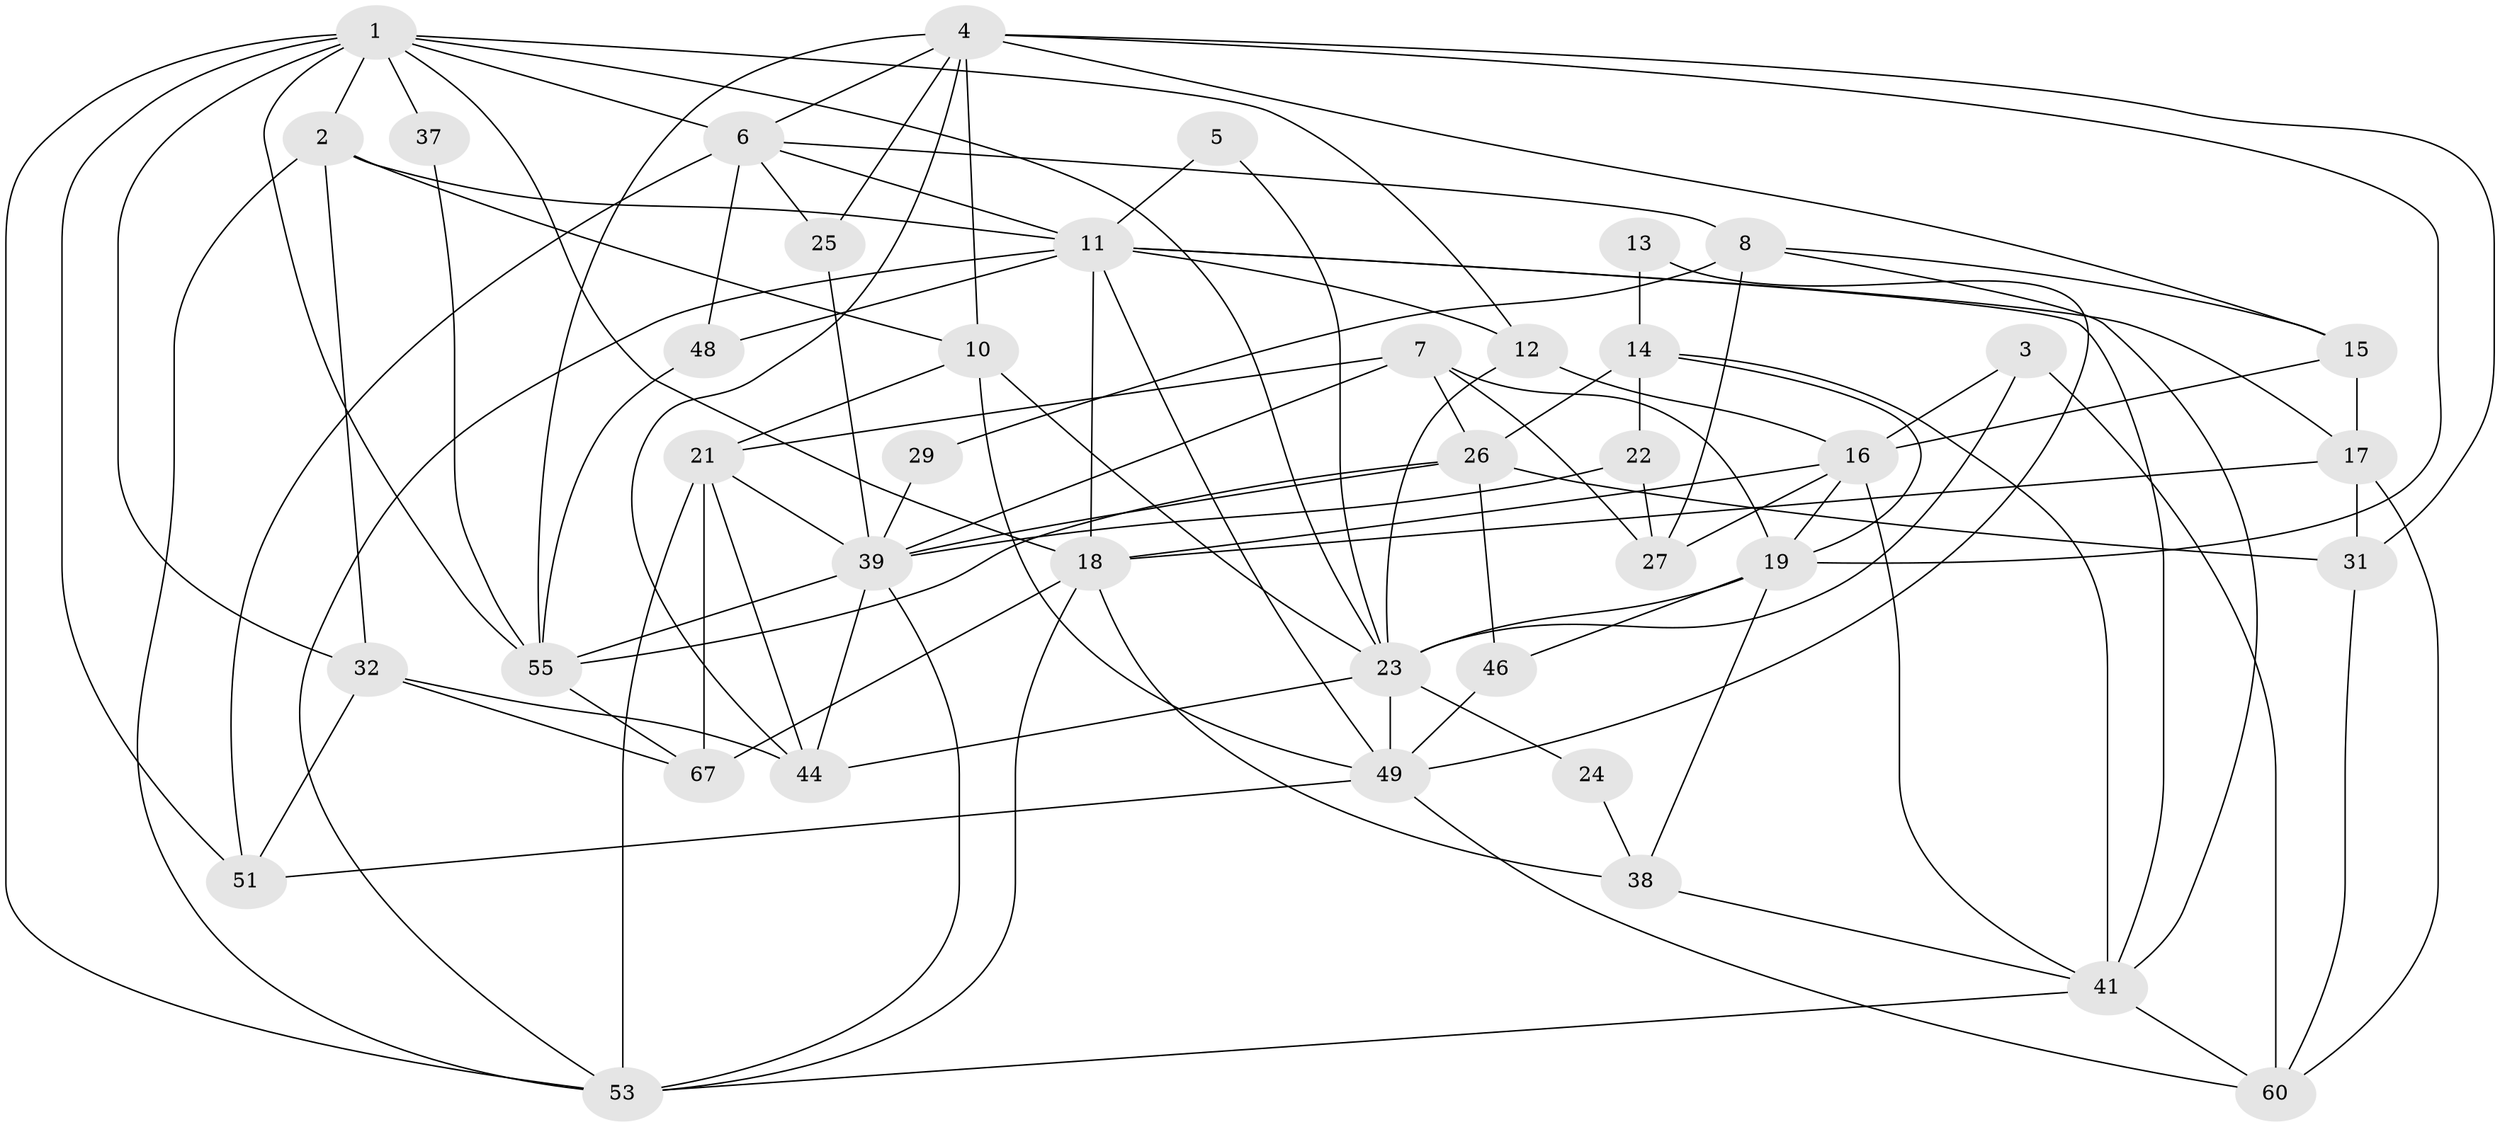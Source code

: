 // Generated by graph-tools (version 1.1) at 2025/23/03/03/25 07:23:59]
// undirected, 41 vertices, 106 edges
graph export_dot {
graph [start="1"]
  node [color=gray90,style=filled];
  1 [super="+35"];
  2 [super="+45"];
  3 [super="+40"];
  4 [super="+20"];
  5;
  6 [super="+66"];
  7 [super="+9"];
  8;
  10 [super="+47"];
  11 [super="+30"];
  12 [super="+64"];
  13;
  14 [super="+28"];
  15 [super="+50"];
  16 [super="+58"];
  17;
  18 [super="+33"];
  19 [super="+54"];
  21 [super="+42"];
  22;
  23 [super="+65"];
  24;
  25;
  26;
  27 [super="+34"];
  29;
  31 [super="+52"];
  32 [super="+36"];
  37;
  38 [super="+43"];
  39 [super="+63"];
  41 [super="+56"];
  44 [super="+61"];
  46;
  48;
  49 [super="+57"];
  51;
  53 [super="+62"];
  55 [super="+59"];
  60;
  67;
  1 -- 12;
  1 -- 51;
  1 -- 23;
  1 -- 55;
  1 -- 2;
  1 -- 32;
  1 -- 18;
  1 -- 53;
  1 -- 6;
  1 -- 37;
  2 -- 32;
  2 -- 53;
  2 -- 11;
  2 -- 10;
  3 -- 16;
  3 -- 60;
  3 -- 23 [weight=2];
  4 -- 10;
  4 -- 19;
  4 -- 55;
  4 -- 25;
  4 -- 31;
  4 -- 44;
  4 -- 15;
  4 -- 6;
  5 -- 11;
  5 -- 23;
  6 -- 51;
  6 -- 11;
  6 -- 48;
  6 -- 8;
  6 -- 25;
  7 -- 39;
  7 -- 21;
  7 -- 19;
  7 -- 26;
  7 -- 27;
  8 -- 15;
  8 -- 27;
  8 -- 29;
  8 -- 41;
  10 -- 23;
  10 -- 21;
  10 -- 49;
  11 -- 12;
  11 -- 53;
  11 -- 48;
  11 -- 17;
  11 -- 18;
  11 -- 49;
  11 -- 41;
  12 -- 16;
  12 -- 23;
  13 -- 14;
  13 -- 49;
  14 -- 19;
  14 -- 26;
  14 -- 22;
  14 -- 41;
  15 -- 16;
  15 -- 17;
  16 -- 19;
  16 -- 18;
  16 -- 41;
  16 -- 27;
  17 -- 31;
  17 -- 60;
  17 -- 18;
  18 -- 67;
  18 -- 38;
  18 -- 53;
  19 -- 23;
  19 -- 46;
  19 -- 38;
  21 -- 44;
  21 -- 67;
  21 -- 39;
  21 -- 53;
  22 -- 39;
  22 -- 27;
  23 -- 49;
  23 -- 24;
  23 -- 44;
  24 -- 38;
  25 -- 39;
  26 -- 46;
  26 -- 31;
  26 -- 39;
  26 -- 55;
  29 -- 39;
  31 -- 60;
  32 -- 44;
  32 -- 67;
  32 -- 51;
  37 -- 55;
  38 -- 41;
  39 -- 55;
  39 -- 53;
  39 -- 44;
  41 -- 60;
  41 -- 53;
  46 -- 49;
  48 -- 55;
  49 -- 60;
  49 -- 51;
  55 -- 67;
}
